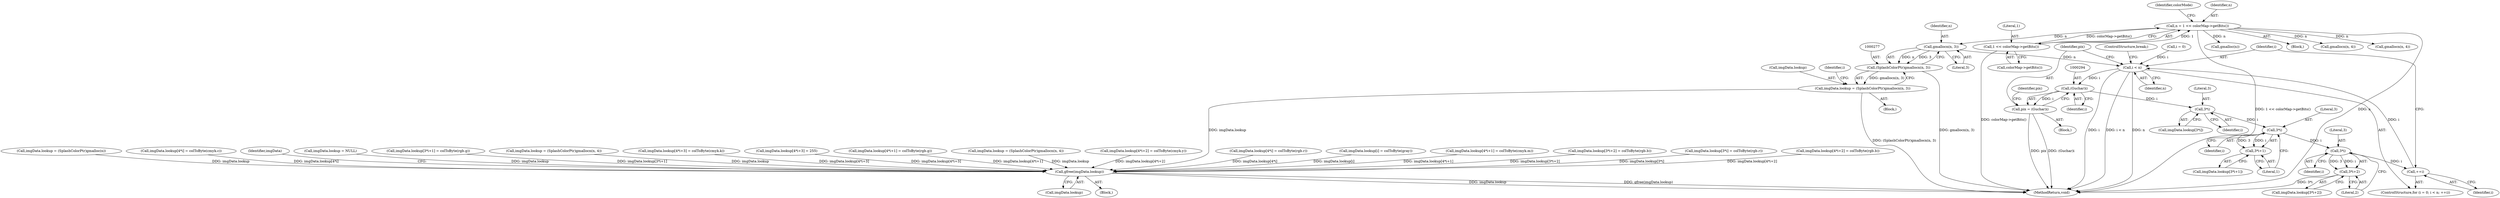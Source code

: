 digraph "0_poppler_284a92899602daa4a7f429e61849e794569310b5@API" {
"1000278" [label="(Call,gmallocn(n, 3))"];
"1000223" [label="(Call,n = 1 << colorMap->getBits())"];
"1000225" [label="(Call,1 << colorMap->getBits())"];
"1000276" [label="(Call,(SplashColorPtr)gmallocn(n, 3))"];
"1000272" [label="(Call,imgData.lookup = (SplashColorPtr)gmallocn(n, 3))"];
"1000558" [label="(Call,gfree(imgData.lookup))"];
"1000285" [label="(Call,i < n)"];
"1000293" [label="(Call,(Guchar)i)"];
"1000291" [label="(Call,pix = (Guchar)i)"];
"1000306" [label="(Call,3*i)"];
"1000319" [label="(Call,3*i)"];
"1000318" [label="(Call,3*i+1)"];
"1000333" [label="(Call,3*i)"];
"1000288" [label="(Call,++i)"];
"1000332" [label="(Call,3*i+2)"];
"1000282" [label="(Call,i = 0)"];
"1000306" [label="(Call,3*i)"];
"1000287" [label="(Identifier,n)"];
"1000336" [label="(Literal,2)"];
"1000372" [label="(Call,imgData.lookup[4*i] = colToByte(rgb.r))"];
"1000333" [label="(Call,3*i)"];
"1000227" [label="(Call,colorMap->getBits())"];
"1000280" [label="(Literal,3)"];
"1000558" [label="(Call,gfree(imgData.lookup))"];
"1000261" [label="(Call,imgData.lookup[i] = colToByte(gray))"];
"1000321" [label="(Identifier,i)"];
"1000559" [label="(Call,imgData.lookup)"];
"1000229" [label="(Identifier,colorMode)"];
"1000278" [label="(Call,gmallocn(n, 3))"];
"1000109" [label="(Block,)"];
"1000466" [label="(Call,imgData.lookup[4*i+1] = colToByte(cmyk.m))"];
"1000318" [label="(Call,3*i+1)"];
"1000302" [label="(Call,imgData.lookup[3*i])"];
"1000320" [label="(Literal,3)"];
"1000293" [label="(Call,(Guchar)i)"];
"1000328" [label="(Call,imgData.lookup[3*i+2])"];
"1000327" [label="(Call,imgData.lookup[3*i+2] = colToByte(rgb.b))"];
"1000224" [label="(Identifier,n)"];
"1000226" [label="(Literal,1)"];
"1000301" [label="(Call,imgData.lookup[3*i] = colToByte(rgb.r))"];
"1000298" [label="(Identifier,pix)"];
"1000398" [label="(Call,imgData.lookup[4*i+2] = colToByte(rgb.b))"];
"1000322" [label="(Literal,1)"];
"1000307" [label="(Literal,3)"];
"1000233" [label="(Call,imgData.lookup = (SplashColorPtr)gmalloc(n))"];
"1000225" [label="(Call,1 << colorMap->getBits())"];
"1000239" [label="(Call,gmalloc(n))"];
"1000454" [label="(Call,imgData.lookup[4*i] = colToByte(cmyk.c))"];
"1000563" [label="(Identifier,imgData)"];
"1000213" [label="(Call,imgData.lookup = NULL)"];
"1000313" [label="(Call,imgData.lookup[3*i+1] = colToByte(rgb.g))"];
"1000308" [label="(Identifier,i)"];
"1000334" [label="(Literal,3)"];
"1000285" [label="(Call,i < n)"];
"1000276" [label="(Call,(SplashColorPtr)gmallocn(n, 3))"];
"1000281" [label="(ControlStructure,for (i = 0; i < n; ++i))"];
"1000566" [label="(MethodReturn,void)"];
"1000272" [label="(Call,imgData.lookup = (SplashColorPtr)gmallocn(n, 3))"];
"1000425" [label="(Call,imgData.lookup = (SplashColorPtr)gmallocn(n, 4))"];
"1000494" [label="(Call,imgData.lookup[4*i+3] = colToByte(cmyk.k))"];
"1000288" [label="(Call,++i)"];
"1000295" [label="(Identifier,i)"];
"1000290" [label="(Block,)"];
"1000335" [label="(Identifier,i)"];
"1000289" [label="(Identifier,i)"];
"1000222" [label="(Block,)"];
"1000412" [label="(Call,imgData.lookup[4*i+3] = 255)"];
"1000292" [label="(Identifier,pix)"];
"1000341" [label="(ControlStructure,break;)"];
"1000291" [label="(Call,pix = (Guchar)i)"];
"1000384" [label="(Call,imgData.lookup[4*i+1] = colToByte(rgb.g))"];
"1000319" [label="(Call,3*i)"];
"1000332" [label="(Call,3*i+2)"];
"1000343" [label="(Call,imgData.lookup = (SplashColorPtr)gmallocn(n, 4))"];
"1000286" [label="(Identifier,i)"];
"1000273" [label="(Call,imgData.lookup)"];
"1000230" [label="(Block,)"];
"1000431" [label="(Call,gmallocn(n, 4))"];
"1000480" [label="(Call,imgData.lookup[4*i+2] = colToByte(cmyk.y))"];
"1000283" [label="(Identifier,i)"];
"1000349" [label="(Call,gmallocn(n, 4))"];
"1000223" [label="(Call,n = 1 << colorMap->getBits())"];
"1000279" [label="(Identifier,n)"];
"1000314" [label="(Call,imgData.lookup[3*i+1])"];
"1000278" -> "1000276"  [label="AST: "];
"1000278" -> "1000280"  [label="CFG: "];
"1000279" -> "1000278"  [label="AST: "];
"1000280" -> "1000278"  [label="AST: "];
"1000276" -> "1000278"  [label="CFG: "];
"1000278" -> "1000276"  [label="DDG: n"];
"1000278" -> "1000276"  [label="DDG: 3"];
"1000223" -> "1000278"  [label="DDG: n"];
"1000278" -> "1000285"  [label="DDG: n"];
"1000223" -> "1000222"  [label="AST: "];
"1000223" -> "1000225"  [label="CFG: "];
"1000224" -> "1000223"  [label="AST: "];
"1000225" -> "1000223"  [label="AST: "];
"1000229" -> "1000223"  [label="CFG: "];
"1000223" -> "1000566"  [label="DDG: 1 << colorMap->getBits()"];
"1000223" -> "1000566"  [label="DDG: n"];
"1000225" -> "1000223"  [label="DDG: 1"];
"1000225" -> "1000223"  [label="DDG: colorMap->getBits()"];
"1000223" -> "1000239"  [label="DDG: n"];
"1000223" -> "1000349"  [label="DDG: n"];
"1000223" -> "1000431"  [label="DDG: n"];
"1000225" -> "1000227"  [label="CFG: "];
"1000226" -> "1000225"  [label="AST: "];
"1000227" -> "1000225"  [label="AST: "];
"1000225" -> "1000566"  [label="DDG: colorMap->getBits()"];
"1000276" -> "1000272"  [label="AST: "];
"1000277" -> "1000276"  [label="AST: "];
"1000272" -> "1000276"  [label="CFG: "];
"1000276" -> "1000566"  [label="DDG: gmallocn(n, 3)"];
"1000276" -> "1000272"  [label="DDG: gmallocn(n, 3)"];
"1000272" -> "1000230"  [label="AST: "];
"1000273" -> "1000272"  [label="AST: "];
"1000283" -> "1000272"  [label="CFG: "];
"1000272" -> "1000566"  [label="DDG: (SplashColorPtr)gmallocn(n, 3)"];
"1000272" -> "1000558"  [label="DDG: imgData.lookup"];
"1000558" -> "1000109"  [label="AST: "];
"1000558" -> "1000559"  [label="CFG: "];
"1000559" -> "1000558"  [label="AST: "];
"1000563" -> "1000558"  [label="CFG: "];
"1000558" -> "1000566"  [label="DDG: gfree(imgData.lookup)"];
"1000558" -> "1000566"  [label="DDG: imgData.lookup"];
"1000454" -> "1000558"  [label="DDG: imgData.lookup[4*i]"];
"1000343" -> "1000558"  [label="DDG: imgData.lookup"];
"1000213" -> "1000558"  [label="DDG: imgData.lookup"];
"1000466" -> "1000558"  [label="DDG: imgData.lookup[4*i+1]"];
"1000425" -> "1000558"  [label="DDG: imgData.lookup"];
"1000327" -> "1000558"  [label="DDG: imgData.lookup[3*i+2]"];
"1000494" -> "1000558"  [label="DDG: imgData.lookup[4*i+3]"];
"1000372" -> "1000558"  [label="DDG: imgData.lookup[4*i]"];
"1000412" -> "1000558"  [label="DDG: imgData.lookup[4*i+3]"];
"1000301" -> "1000558"  [label="DDG: imgData.lookup[3*i]"];
"1000261" -> "1000558"  [label="DDG: imgData.lookup[i]"];
"1000233" -> "1000558"  [label="DDG: imgData.lookup"];
"1000480" -> "1000558"  [label="DDG: imgData.lookup[4*i+2]"];
"1000313" -> "1000558"  [label="DDG: imgData.lookup[3*i+1]"];
"1000398" -> "1000558"  [label="DDG: imgData.lookup[4*i+2]"];
"1000384" -> "1000558"  [label="DDG: imgData.lookup[4*i+1]"];
"1000285" -> "1000281"  [label="AST: "];
"1000285" -> "1000287"  [label="CFG: "];
"1000286" -> "1000285"  [label="AST: "];
"1000287" -> "1000285"  [label="AST: "];
"1000292" -> "1000285"  [label="CFG: "];
"1000341" -> "1000285"  [label="CFG: "];
"1000285" -> "1000566"  [label="DDG: i"];
"1000285" -> "1000566"  [label="DDG: i < n"];
"1000285" -> "1000566"  [label="DDG: n"];
"1000288" -> "1000285"  [label="DDG: i"];
"1000282" -> "1000285"  [label="DDG: i"];
"1000285" -> "1000293"  [label="DDG: i"];
"1000293" -> "1000291"  [label="AST: "];
"1000293" -> "1000295"  [label="CFG: "];
"1000294" -> "1000293"  [label="AST: "];
"1000295" -> "1000293"  [label="AST: "];
"1000291" -> "1000293"  [label="CFG: "];
"1000293" -> "1000291"  [label="DDG: i"];
"1000293" -> "1000306"  [label="DDG: i"];
"1000291" -> "1000290"  [label="AST: "];
"1000292" -> "1000291"  [label="AST: "];
"1000298" -> "1000291"  [label="CFG: "];
"1000291" -> "1000566"  [label="DDG: pix"];
"1000291" -> "1000566"  [label="DDG: (Guchar)i"];
"1000306" -> "1000302"  [label="AST: "];
"1000306" -> "1000308"  [label="CFG: "];
"1000307" -> "1000306"  [label="AST: "];
"1000308" -> "1000306"  [label="AST: "];
"1000302" -> "1000306"  [label="CFG: "];
"1000306" -> "1000319"  [label="DDG: i"];
"1000319" -> "1000318"  [label="AST: "];
"1000319" -> "1000321"  [label="CFG: "];
"1000320" -> "1000319"  [label="AST: "];
"1000321" -> "1000319"  [label="AST: "];
"1000322" -> "1000319"  [label="CFG: "];
"1000319" -> "1000318"  [label="DDG: 3"];
"1000319" -> "1000318"  [label="DDG: i"];
"1000319" -> "1000333"  [label="DDG: i"];
"1000318" -> "1000314"  [label="AST: "];
"1000318" -> "1000322"  [label="CFG: "];
"1000322" -> "1000318"  [label="AST: "];
"1000314" -> "1000318"  [label="CFG: "];
"1000333" -> "1000332"  [label="AST: "];
"1000333" -> "1000335"  [label="CFG: "];
"1000334" -> "1000333"  [label="AST: "];
"1000335" -> "1000333"  [label="AST: "];
"1000336" -> "1000333"  [label="CFG: "];
"1000333" -> "1000288"  [label="DDG: i"];
"1000333" -> "1000332"  [label="DDG: 3"];
"1000333" -> "1000332"  [label="DDG: i"];
"1000288" -> "1000281"  [label="AST: "];
"1000288" -> "1000289"  [label="CFG: "];
"1000289" -> "1000288"  [label="AST: "];
"1000286" -> "1000288"  [label="CFG: "];
"1000332" -> "1000328"  [label="AST: "];
"1000332" -> "1000336"  [label="CFG: "];
"1000336" -> "1000332"  [label="AST: "];
"1000328" -> "1000332"  [label="CFG: "];
"1000332" -> "1000566"  [label="DDG: 3*i"];
}
